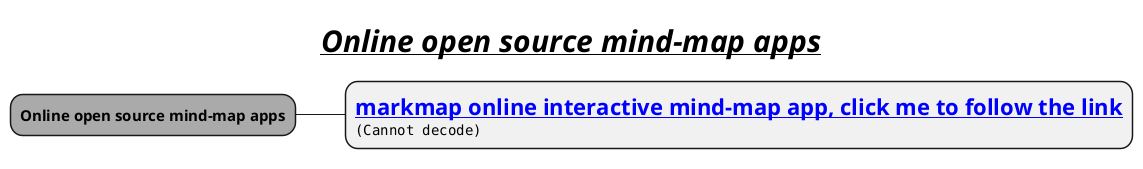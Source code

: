 @startmindmap
title = __//**Online open source mind-map apps**//__

*[#a] ===Online open source mind-map apps
** =**[[https://markmap.js.org/repl#?d=gist%3Aaf76a4c245b302206b16aec503dbe07b markmap online interactive mind-map app, click me to follow the link]]** \n<img:images/img_1.png>

@endmindmap

